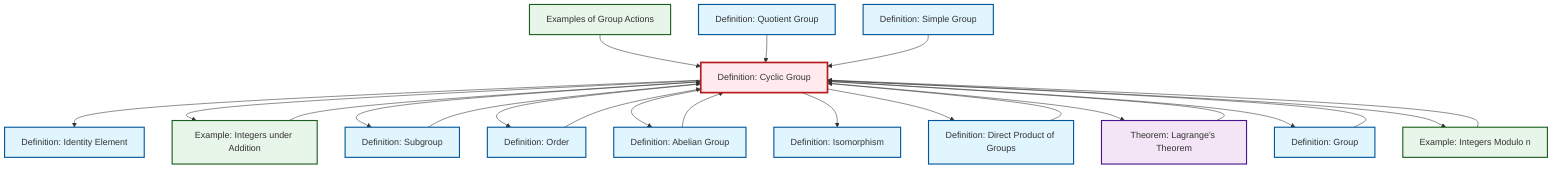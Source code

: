 graph TD
    classDef definition fill:#e1f5fe,stroke:#01579b,stroke-width:2px
    classDef theorem fill:#f3e5f5,stroke:#4a148c,stroke-width:2px
    classDef axiom fill:#fff3e0,stroke:#e65100,stroke-width:2px
    classDef example fill:#e8f5e9,stroke:#1b5e20,stroke-width:2px
    classDef current fill:#ffebee,stroke:#b71c1c,stroke-width:3px
    def-cyclic-group["Definition: Cyclic Group"]:::definition
    def-order["Definition: Order"]:::definition
    def-identity-element["Definition: Identity Element"]:::definition
    ex-quotient-integers-mod-n["Example: Integers Modulo n"]:::example
    def-abelian-group["Definition: Abelian Group"]:::definition
    def-isomorphism["Definition: Isomorphism"]:::definition
    ex-group-action-examples["Examples of Group Actions"]:::example
    def-simple-group["Definition: Simple Group"]:::definition
    thm-lagrange["Theorem: Lagrange's Theorem"]:::theorem
    def-quotient-group["Definition: Quotient Group"]:::definition
    def-subgroup["Definition: Subgroup"]:::definition
    def-direct-product["Definition: Direct Product of Groups"]:::definition
    def-group["Definition: Group"]:::definition
    ex-integers-addition["Example: Integers under Addition"]:::example
    def-cyclic-group --> def-identity-element
    def-cyclic-group --> ex-integers-addition
    def-subgroup --> def-cyclic-group
    thm-lagrange --> def-cyclic-group
    def-cyclic-group --> def-subgroup
    def-abelian-group --> def-cyclic-group
    def-cyclic-group --> def-order
    def-cyclic-group --> def-abelian-group
    def-order --> def-cyclic-group
    ex-group-action-examples --> def-cyclic-group
    def-group --> def-cyclic-group
    def-quotient-group --> def-cyclic-group
    def-cyclic-group --> def-isomorphism
    def-simple-group --> def-cyclic-group
    ex-quotient-integers-mod-n --> def-cyclic-group
    def-cyclic-group --> def-direct-product
    def-direct-product --> def-cyclic-group
    def-cyclic-group --> thm-lagrange
    ex-integers-addition --> def-cyclic-group
    def-cyclic-group --> def-group
    def-cyclic-group --> ex-quotient-integers-mod-n
    class def-cyclic-group current